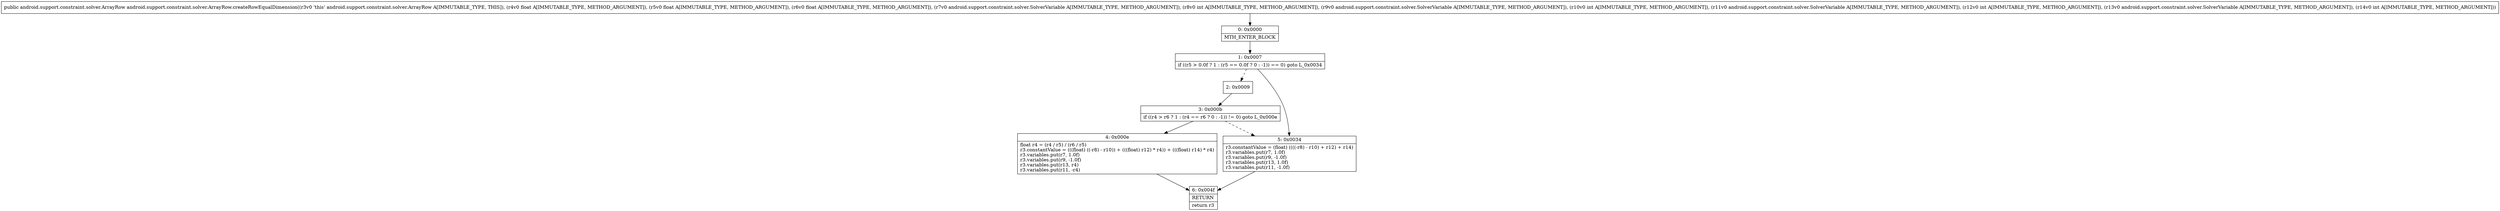 digraph "CFG forandroid.support.constraint.solver.ArrayRow.createRowEqualDimension(FFFLandroid\/support\/constraint\/solver\/SolverVariable;ILandroid\/support\/constraint\/solver\/SolverVariable;ILandroid\/support\/constraint\/solver\/SolverVariable;ILandroid\/support\/constraint\/solver\/SolverVariable;I)Landroid\/support\/constraint\/solver\/ArrayRow;" {
Node_0 [shape=record,label="{0\:\ 0x0000|MTH_ENTER_BLOCK\l}"];
Node_1 [shape=record,label="{1\:\ 0x0007|if ((r5 \> 0.0f ? 1 : (r5 == 0.0f ? 0 : \-1)) == 0) goto L_0x0034\l}"];
Node_2 [shape=record,label="{2\:\ 0x0009}"];
Node_3 [shape=record,label="{3\:\ 0x000b|if ((r4 \> r6 ? 1 : (r4 == r6 ? 0 : \-1)) != 0) goto L_0x000e\l}"];
Node_4 [shape=record,label="{4\:\ 0x000e|float r4 = (r4 \/ r5) \/ (r6 \/ r5)\lr3.constantValue = (((float) ((\-r8) \- r10)) + (((float) r12) * r4)) + (((float) r14) * r4)\lr3.variables.put(r7, 1.0f)\lr3.variables.put(r9, \-1.0f)\lr3.variables.put(r13, r4)\lr3.variables.put(r11, \-r4)\l}"];
Node_5 [shape=record,label="{5\:\ 0x0034|r3.constantValue = (float) ((((\-r8) \- r10) + r12) + r14)\lr3.variables.put(r7, 1.0f)\lr3.variables.put(r9, \-1.0f)\lr3.variables.put(r13, 1.0f)\lr3.variables.put(r11, \-1.0f)\l}"];
Node_6 [shape=record,label="{6\:\ 0x004f|RETURN\l|return r3\l}"];
MethodNode[shape=record,label="{public android.support.constraint.solver.ArrayRow android.support.constraint.solver.ArrayRow.createRowEqualDimension((r3v0 'this' android.support.constraint.solver.ArrayRow A[IMMUTABLE_TYPE, THIS]), (r4v0 float A[IMMUTABLE_TYPE, METHOD_ARGUMENT]), (r5v0 float A[IMMUTABLE_TYPE, METHOD_ARGUMENT]), (r6v0 float A[IMMUTABLE_TYPE, METHOD_ARGUMENT]), (r7v0 android.support.constraint.solver.SolverVariable A[IMMUTABLE_TYPE, METHOD_ARGUMENT]), (r8v0 int A[IMMUTABLE_TYPE, METHOD_ARGUMENT]), (r9v0 android.support.constraint.solver.SolverVariable A[IMMUTABLE_TYPE, METHOD_ARGUMENT]), (r10v0 int A[IMMUTABLE_TYPE, METHOD_ARGUMENT]), (r11v0 android.support.constraint.solver.SolverVariable A[IMMUTABLE_TYPE, METHOD_ARGUMENT]), (r12v0 int A[IMMUTABLE_TYPE, METHOD_ARGUMENT]), (r13v0 android.support.constraint.solver.SolverVariable A[IMMUTABLE_TYPE, METHOD_ARGUMENT]), (r14v0 int A[IMMUTABLE_TYPE, METHOD_ARGUMENT])) }"];
MethodNode -> Node_0;
Node_0 -> Node_1;
Node_1 -> Node_2[style=dashed];
Node_1 -> Node_5;
Node_2 -> Node_3;
Node_3 -> Node_4;
Node_3 -> Node_5[style=dashed];
Node_4 -> Node_6;
Node_5 -> Node_6;
}

